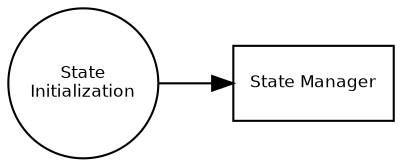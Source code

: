 digraph DFD_StateInit {
 
rankdir = LR

 node [
         fontname = "Bitstream Vera Sans"
         fontsize = 8
         shape = "record"
     ]

 edge [
         fontname = "Bitstream Vera Sans"
         fontsize = 8
         fontcolor = "Red"
     ]

// all blocks
state_init [label="State\nInitialization", shape="circle", fixedsize=true, width=1];
state_mng [label="State Manager"]

// relations
state_init -> state_mng;

}

